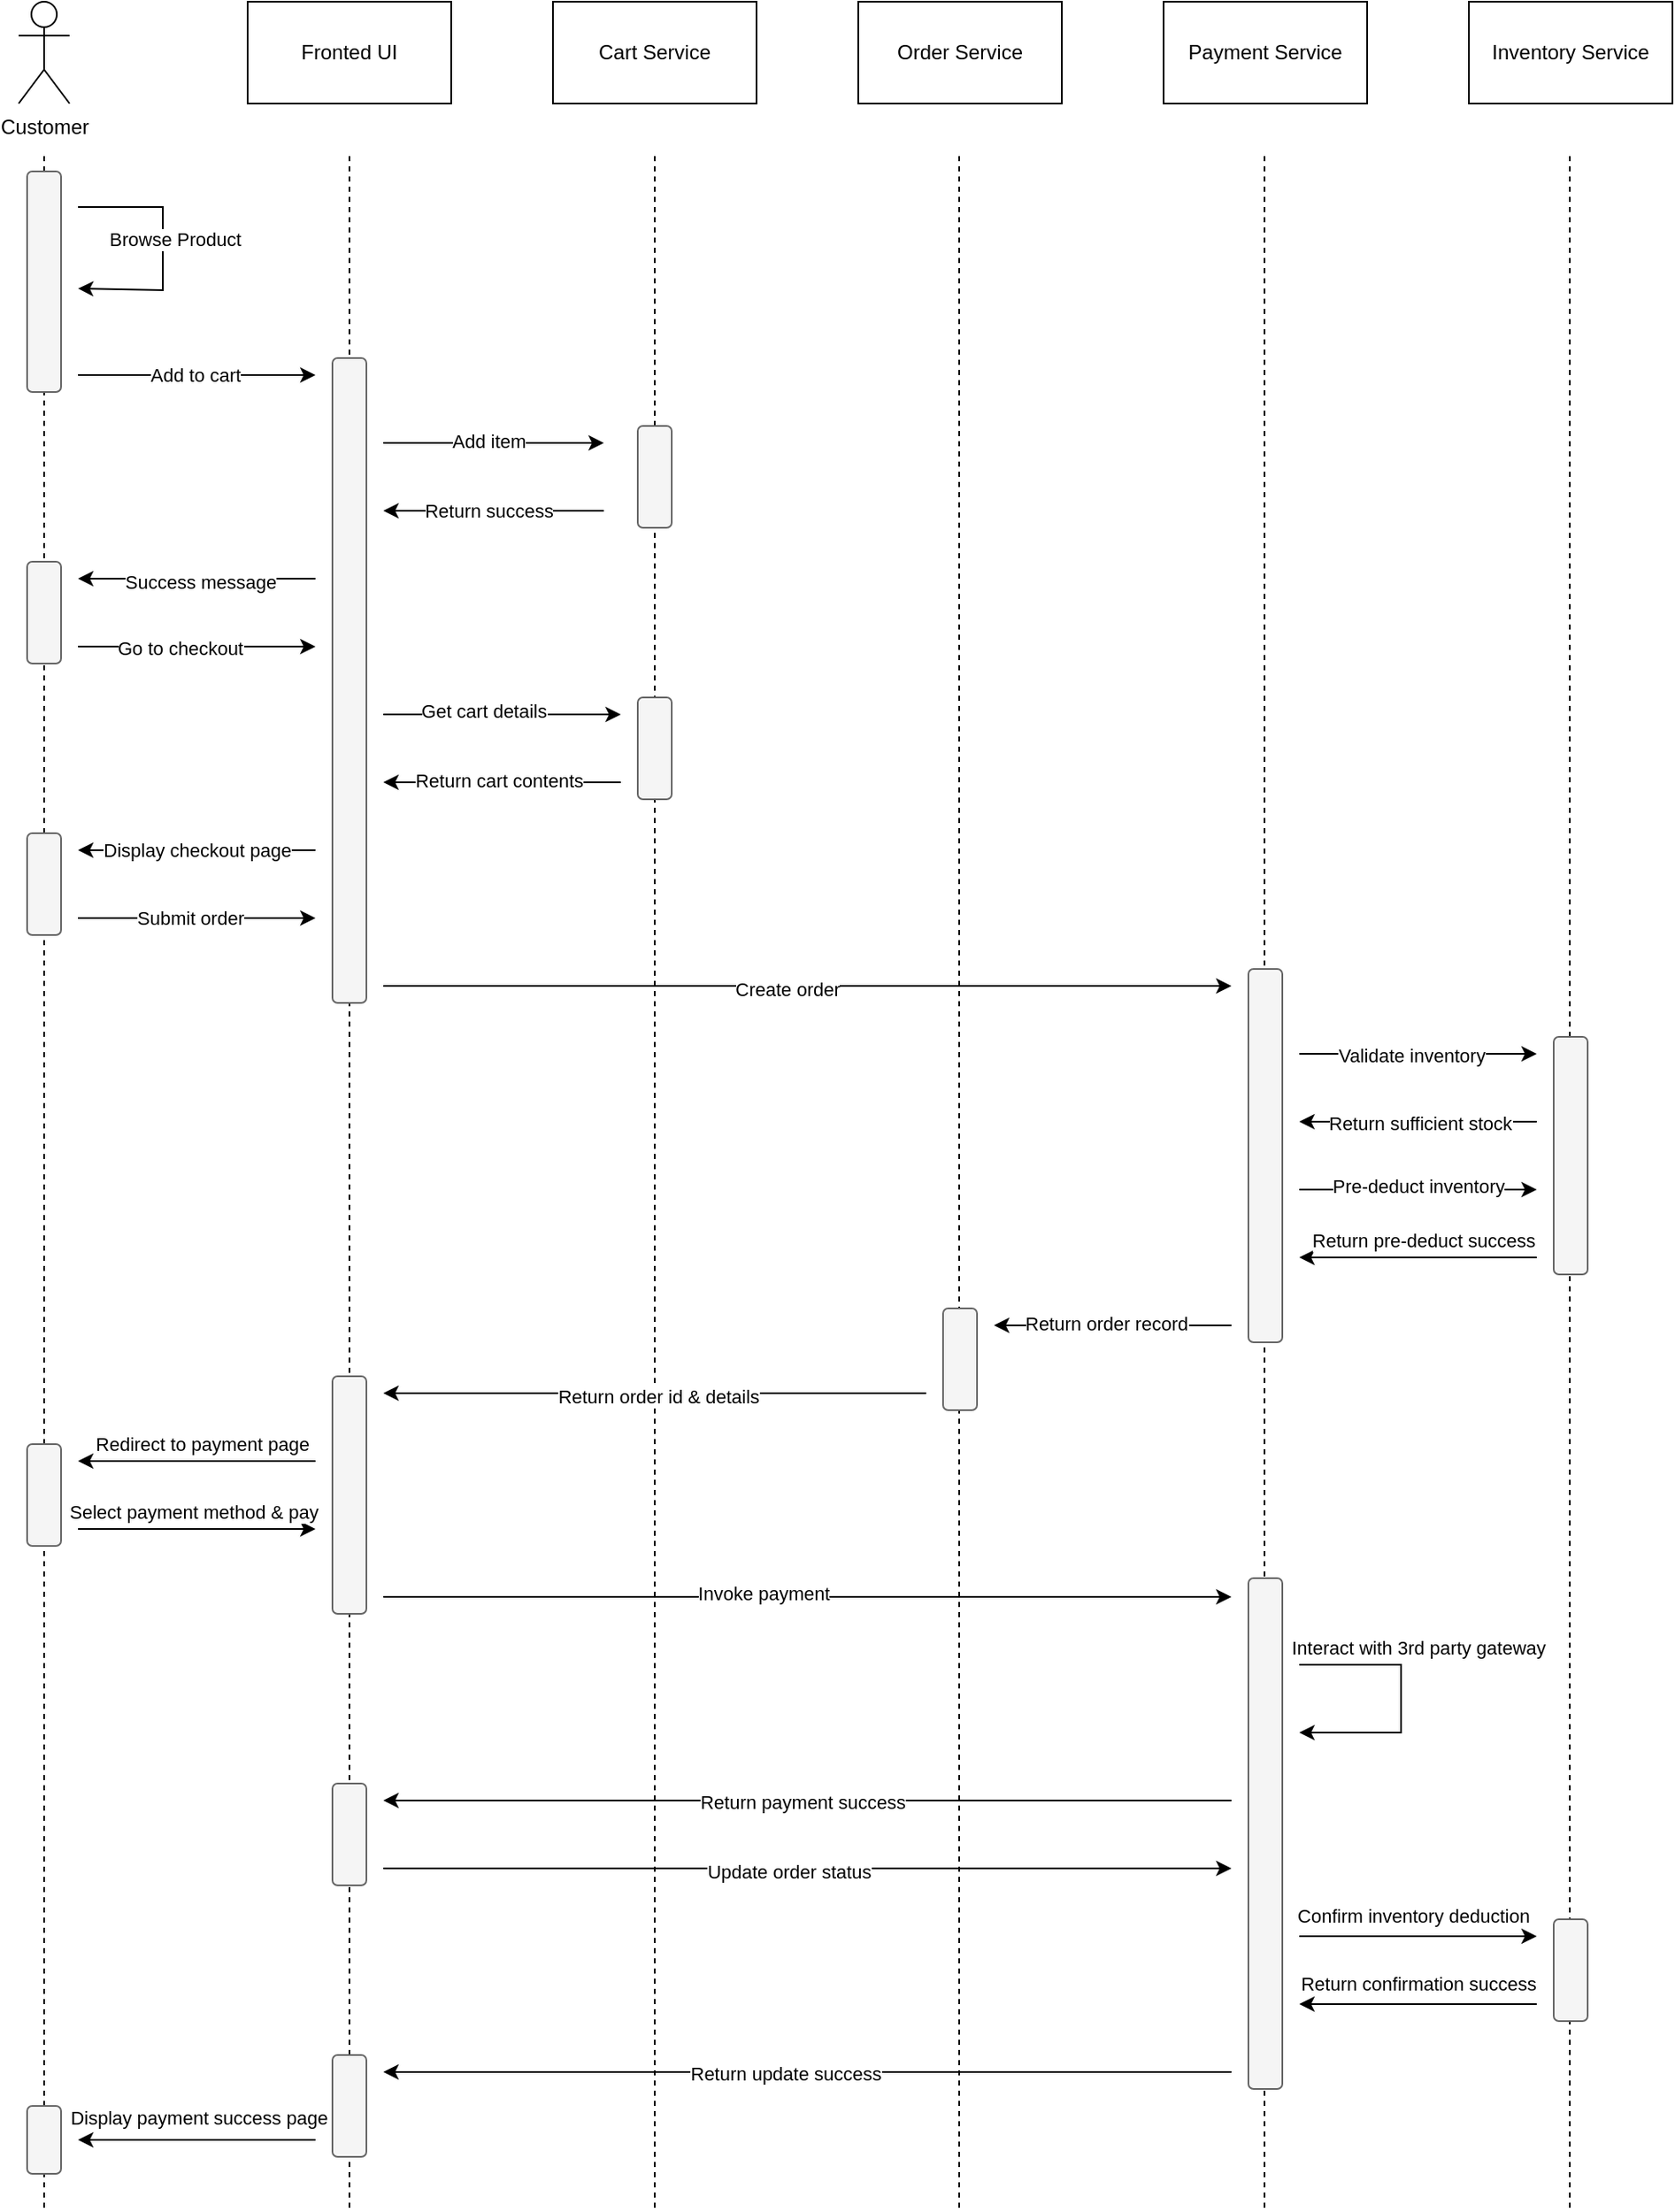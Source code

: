 <mxfile version="28.2.7" pages="2">
  <diagram name="第 1 页" id="UVFALWbFJsIbhld3__Dj">
    <mxGraphModel dx="898" dy="627" grid="1" gridSize="10" guides="1" tooltips="1" connect="1" arrows="1" fold="1" page="1" pageScale="1" pageWidth="827" pageHeight="1169" math="0" shadow="0">
      <root>
        <mxCell id="0" />
        <mxCell id="1" parent="0" />
        <mxCell id="3vSzo7vBSox6BSikJTav-50" value="" style="endArrow=none;dashed=1;html=1;rounded=0;" edge="1" parent="1">
          <mxGeometry width="50" height="50" relative="1" as="geometry">
            <mxPoint x="979.5" y="1320" as="sourcePoint" />
            <mxPoint x="979.5" y="110" as="targetPoint" />
          </mxGeometry>
        </mxCell>
        <mxCell id="3vSzo7vBSox6BSikJTav-49" value="" style="endArrow=none;dashed=1;html=1;rounded=0;" edge="1" parent="1">
          <mxGeometry width="50" height="50" relative="1" as="geometry">
            <mxPoint x="799.5" y="1320" as="sourcePoint" />
            <mxPoint x="799.5" y="110" as="targetPoint" />
          </mxGeometry>
        </mxCell>
        <mxCell id="3vSzo7vBSox6BSikJTav-48" value="" style="endArrow=none;dashed=1;html=1;rounded=0;" edge="1" parent="1">
          <mxGeometry width="50" height="50" relative="1" as="geometry">
            <mxPoint x="619.5" y="1320" as="sourcePoint" />
            <mxPoint x="619.5" y="110" as="targetPoint" />
          </mxGeometry>
        </mxCell>
        <mxCell id="3vSzo7vBSox6BSikJTav-47" value="" style="endArrow=none;dashed=1;html=1;rounded=0;" edge="1" parent="1">
          <mxGeometry width="50" height="50" relative="1" as="geometry">
            <mxPoint x="440" y="1320" as="sourcePoint" />
            <mxPoint x="440" y="110" as="targetPoint" />
          </mxGeometry>
        </mxCell>
        <mxCell id="3vSzo7vBSox6BSikJTav-46" value="" style="endArrow=none;dashed=1;html=1;rounded=0;" edge="1" parent="1">
          <mxGeometry width="50" height="50" relative="1" as="geometry">
            <mxPoint x="260" y="1320" as="sourcePoint" />
            <mxPoint x="260" y="110" as="targetPoint" />
          </mxGeometry>
        </mxCell>
        <mxCell id="3vSzo7vBSox6BSikJTav-45" value="" style="endArrow=none;dashed=1;html=1;rounded=0;" edge="1" parent="1">
          <mxGeometry width="50" height="50" relative="1" as="geometry">
            <mxPoint x="80" y="1320" as="sourcePoint" />
            <mxPoint x="80" y="110" as="targetPoint" />
          </mxGeometry>
        </mxCell>
        <mxCell id="omioLbzW08PLmOnWXhfh-1" value="Customer" style="shape=umlActor;verticalLabelPosition=bottom;verticalAlign=top;html=1;outlineConnect=0;" parent="1" vertex="1">
          <mxGeometry x="65" y="20" width="30" height="60" as="geometry" />
        </mxCell>
        <mxCell id="omioLbzW08PLmOnWXhfh-2" value="Fronted UI" style="rounded=0;whiteSpace=wrap;html=1;" parent="1" vertex="1">
          <mxGeometry x="200" y="20" width="120" height="60" as="geometry" />
        </mxCell>
        <mxCell id="omioLbzW08PLmOnWXhfh-3" value="Cart Service" style="rounded=0;whiteSpace=wrap;html=1;" parent="1" vertex="1">
          <mxGeometry x="380" y="20" width="120" height="60" as="geometry" />
        </mxCell>
        <mxCell id="omioLbzW08PLmOnWXhfh-4" value="Order Service" style="rounded=0;whiteSpace=wrap;html=1;" parent="1" vertex="1">
          <mxGeometry x="560" y="20" width="120" height="60" as="geometry" />
        </mxCell>
        <mxCell id="omioLbzW08PLmOnWXhfh-5" value="Payment Service" style="rounded=0;whiteSpace=wrap;html=1;" parent="1" vertex="1">
          <mxGeometry x="740" y="20" width="120" height="60" as="geometry" />
        </mxCell>
        <mxCell id="omioLbzW08PLmOnWXhfh-7" value="Inventory Service" style="rounded=0;whiteSpace=wrap;html=1;" parent="1" vertex="1">
          <mxGeometry x="920" y="20" width="120" height="60" as="geometry" />
        </mxCell>
        <mxCell id="omioLbzW08PLmOnWXhfh-8" value="" style="rounded=1;whiteSpace=wrap;html=1;fillColor=#f5f5f5;fontColor=#333333;strokeColor=#666666;" parent="1" vertex="1">
          <mxGeometry x="70" y="120" width="20" height="130" as="geometry" />
        </mxCell>
        <mxCell id="omioLbzW08PLmOnWXhfh-9" value="" style="rounded=1;whiteSpace=wrap;html=1;fillColor=#f5f5f5;fontColor=#333333;strokeColor=#666666;" parent="1" vertex="1">
          <mxGeometry x="250" y="230" width="20" height="380" as="geometry" />
        </mxCell>
        <mxCell id="omioLbzW08PLmOnWXhfh-10" value="" style="rounded=1;whiteSpace=wrap;html=1;fillColor=#f5f5f5;fontColor=#333333;strokeColor=#666666;" parent="1" vertex="1">
          <mxGeometry x="430" y="270" width="20" height="60" as="geometry" />
        </mxCell>
        <mxCell id="omioLbzW08PLmOnWXhfh-11" value="" style="rounded=1;whiteSpace=wrap;html=1;fillColor=#f5f5f5;fontColor=#333333;strokeColor=#666666;" parent="1" vertex="1">
          <mxGeometry x="610" y="790" width="20" height="60" as="geometry" />
        </mxCell>
        <mxCell id="omioLbzW08PLmOnWXhfh-12" value="" style="rounded=1;whiteSpace=wrap;html=1;fillColor=#f5f5f5;fontColor=#333333;strokeColor=#666666;" parent="1" vertex="1">
          <mxGeometry x="790" y="590" width="20" height="220" as="geometry" />
        </mxCell>
        <mxCell id="omioLbzW08PLmOnWXhfh-13" value="" style="rounded=1;whiteSpace=wrap;html=1;fillColor=#f5f5f5;fontColor=#333333;strokeColor=#666666;" parent="1" vertex="1">
          <mxGeometry x="970" y="630" width="20" height="140" as="geometry" />
        </mxCell>
        <mxCell id="omioLbzW08PLmOnWXhfh-14" value="" style="endArrow=classic;html=1;rounded=0;" parent="1" edge="1">
          <mxGeometry width="50" height="50" relative="1" as="geometry">
            <mxPoint x="100" y="141" as="sourcePoint" />
            <mxPoint x="100" y="189" as="targetPoint" />
            <Array as="points">
              <mxPoint x="150" y="141" />
              <mxPoint x="150" y="190" />
            </Array>
          </mxGeometry>
        </mxCell>
        <mxCell id="omioLbzW08PLmOnWXhfh-15" value="Browse Product" style="edgeLabel;html=1;align=center;verticalAlign=middle;resizable=0;points=[];" parent="omioLbzW08PLmOnWXhfh-14" vertex="1" connectable="0">
          <mxGeometry x="-0.575" y="2" relative="1" as="geometry">
            <mxPoint x="25" y="21" as="offset" />
          </mxGeometry>
        </mxCell>
        <mxCell id="omioLbzW08PLmOnWXhfh-16" value="" style="endArrow=classic;html=1;rounded=0;" parent="1" edge="1">
          <mxGeometry width="50" height="50" relative="1" as="geometry">
            <mxPoint x="100" y="240" as="sourcePoint" />
            <mxPoint x="240" y="240" as="targetPoint" />
          </mxGeometry>
        </mxCell>
        <mxCell id="omioLbzW08PLmOnWXhfh-18" value="Add to cart" style="edgeLabel;html=1;align=center;verticalAlign=middle;resizable=0;points=[];" parent="omioLbzW08PLmOnWXhfh-16" vertex="1" connectable="0">
          <mxGeometry x="-0.014" relative="1" as="geometry">
            <mxPoint as="offset" />
          </mxGeometry>
        </mxCell>
        <mxCell id="omioLbzW08PLmOnWXhfh-19" value="" style="endArrow=classic;html=1;rounded=0;" parent="1" edge="1">
          <mxGeometry width="50" height="50" relative="1" as="geometry">
            <mxPoint x="280" y="280" as="sourcePoint" />
            <mxPoint x="410" y="280" as="targetPoint" />
          </mxGeometry>
        </mxCell>
        <mxCell id="omioLbzW08PLmOnWXhfh-20" value="Add item" style="edgeLabel;html=1;align=center;verticalAlign=middle;resizable=0;points=[];" parent="omioLbzW08PLmOnWXhfh-19" vertex="1" connectable="0">
          <mxGeometry x="-0.05" y="1" relative="1" as="geometry">
            <mxPoint as="offset" />
          </mxGeometry>
        </mxCell>
        <mxCell id="omioLbzW08PLmOnWXhfh-21" value="" style="endArrow=classic;html=1;rounded=0;" parent="1" edge="1">
          <mxGeometry width="50" height="50" relative="1" as="geometry">
            <mxPoint x="410" y="320" as="sourcePoint" />
            <mxPoint x="280" y="320" as="targetPoint" />
          </mxGeometry>
        </mxCell>
        <mxCell id="omioLbzW08PLmOnWXhfh-24" value="Return success" style="edgeLabel;html=1;align=center;verticalAlign=middle;resizable=0;points=[];" parent="omioLbzW08PLmOnWXhfh-21" vertex="1" connectable="0">
          <mxGeometry x="0.059" relative="1" as="geometry">
            <mxPoint x="1" as="offset" />
          </mxGeometry>
        </mxCell>
        <mxCell id="omioLbzW08PLmOnWXhfh-25" value="" style="endArrow=classic;html=1;rounded=0;" parent="1" edge="1">
          <mxGeometry width="50" height="50" relative="1" as="geometry">
            <mxPoint x="240" y="360" as="sourcePoint" />
            <mxPoint x="100" y="360" as="targetPoint" />
          </mxGeometry>
        </mxCell>
        <mxCell id="omioLbzW08PLmOnWXhfh-26" value="Success message" style="edgeLabel;html=1;align=center;verticalAlign=middle;resizable=0;points=[];" parent="omioLbzW08PLmOnWXhfh-25" vertex="1" connectable="0">
          <mxGeometry x="-0.007" y="2" relative="1" as="geometry">
            <mxPoint x="1" as="offset" />
          </mxGeometry>
        </mxCell>
        <mxCell id="omioLbzW08PLmOnWXhfh-27" value="" style="endArrow=classic;html=1;rounded=0;" parent="1" edge="1">
          <mxGeometry width="50" height="50" relative="1" as="geometry">
            <mxPoint x="100" y="400" as="sourcePoint" />
            <mxPoint x="240" y="400" as="targetPoint" />
          </mxGeometry>
        </mxCell>
        <mxCell id="omioLbzW08PLmOnWXhfh-28" value="Go to checkout" style="edgeLabel;html=1;align=center;verticalAlign=middle;resizable=0;points=[];" parent="omioLbzW08PLmOnWXhfh-27" vertex="1" connectable="0">
          <mxGeometry x="-0.15" y="-1" relative="1" as="geometry">
            <mxPoint as="offset" />
          </mxGeometry>
        </mxCell>
        <mxCell id="omioLbzW08PLmOnWXhfh-29" value="" style="rounded=1;whiteSpace=wrap;html=1;fillColor=#f5f5f5;fontColor=#333333;strokeColor=#666666;" parent="1" vertex="1">
          <mxGeometry x="430" y="430" width="20" height="60" as="geometry" />
        </mxCell>
        <mxCell id="omioLbzW08PLmOnWXhfh-30" value="" style="endArrow=classic;html=1;rounded=0;" parent="1" edge="1">
          <mxGeometry width="50" height="50" relative="1" as="geometry">
            <mxPoint x="280" y="440" as="sourcePoint" />
            <mxPoint x="420" y="440" as="targetPoint" />
          </mxGeometry>
        </mxCell>
        <mxCell id="omioLbzW08PLmOnWXhfh-31" value="Get cart details" style="edgeLabel;html=1;align=center;verticalAlign=middle;resizable=0;points=[];" parent="omioLbzW08PLmOnWXhfh-30" vertex="1" connectable="0">
          <mxGeometry x="-0.179" y="2" relative="1" as="geometry">
            <mxPoint x="1" as="offset" />
          </mxGeometry>
        </mxCell>
        <mxCell id="omioLbzW08PLmOnWXhfh-32" value="" style="endArrow=classic;html=1;rounded=0;" parent="1" edge="1">
          <mxGeometry width="50" height="50" relative="1" as="geometry">
            <mxPoint x="420" y="480" as="sourcePoint" />
            <mxPoint x="280" y="480" as="targetPoint" />
          </mxGeometry>
        </mxCell>
        <mxCell id="omioLbzW08PLmOnWXhfh-33" value="Return cart contents" style="edgeLabel;html=1;align=center;verticalAlign=middle;resizable=0;points=[];" parent="omioLbzW08PLmOnWXhfh-32" vertex="1" connectable="0">
          <mxGeometry x="0.05" y="-1" relative="1" as="geometry">
            <mxPoint x="1" as="offset" />
          </mxGeometry>
        </mxCell>
        <mxCell id="omioLbzW08PLmOnWXhfh-34" value="" style="endArrow=classic;html=1;rounded=0;" parent="1" edge="1">
          <mxGeometry width="50" height="50" relative="1" as="geometry">
            <mxPoint x="240" y="520" as="sourcePoint" />
            <mxPoint x="100" y="520" as="targetPoint" />
          </mxGeometry>
        </mxCell>
        <mxCell id="omioLbzW08PLmOnWXhfh-35" value="Display checkout page" style="edgeLabel;html=1;align=center;verticalAlign=middle;resizable=0;points=[];" parent="omioLbzW08PLmOnWXhfh-34" vertex="1" connectable="0">
          <mxGeometry x="0.107" y="2" relative="1" as="geometry">
            <mxPoint x="7" y="-2" as="offset" />
          </mxGeometry>
        </mxCell>
        <mxCell id="omioLbzW08PLmOnWXhfh-36" value="" style="endArrow=classic;html=1;rounded=0;" parent="1" edge="1">
          <mxGeometry width="50" height="50" relative="1" as="geometry">
            <mxPoint x="100" y="560" as="sourcePoint" />
            <mxPoint x="240" y="560" as="targetPoint" />
          </mxGeometry>
        </mxCell>
        <mxCell id="omioLbzW08PLmOnWXhfh-37" value="Submit order" style="edgeLabel;html=1;align=center;verticalAlign=middle;resizable=0;points=[];" parent="omioLbzW08PLmOnWXhfh-36" vertex="1" connectable="0">
          <mxGeometry x="-0.079" relative="1" as="geometry">
            <mxPoint x="1" as="offset" />
          </mxGeometry>
        </mxCell>
        <mxCell id="omioLbzW08PLmOnWXhfh-38" value="" style="endArrow=classic;html=1;rounded=0;" parent="1" edge="1">
          <mxGeometry width="50" height="50" relative="1" as="geometry">
            <mxPoint x="280" y="600" as="sourcePoint" />
            <mxPoint x="780" y="600" as="targetPoint" />
          </mxGeometry>
        </mxCell>
        <mxCell id="omioLbzW08PLmOnWXhfh-39" value="Create order" style="edgeLabel;html=1;align=center;verticalAlign=middle;resizable=0;points=[];" parent="omioLbzW08PLmOnWXhfh-38" vertex="1" connectable="0">
          <mxGeometry x="-0.05" y="-2" relative="1" as="geometry">
            <mxPoint as="offset" />
          </mxGeometry>
        </mxCell>
        <mxCell id="3vSzo7vBSox6BSikJTav-1" value="" style="endArrow=classic;html=1;rounded=0;" edge="1" parent="1">
          <mxGeometry width="50" height="50" relative="1" as="geometry">
            <mxPoint x="820" y="640" as="sourcePoint" />
            <mxPoint x="960" y="640" as="targetPoint" />
          </mxGeometry>
        </mxCell>
        <mxCell id="3vSzo7vBSox6BSikJTav-2" value="Validate inventory" style="edgeLabel;html=1;align=center;verticalAlign=middle;resizable=0;points=[];" vertex="1" connectable="0" parent="3vSzo7vBSox6BSikJTav-1">
          <mxGeometry x="-0.057" y="-1" relative="1" as="geometry">
            <mxPoint as="offset" />
          </mxGeometry>
        </mxCell>
        <mxCell id="3vSzo7vBSox6BSikJTav-3" value="" style="endArrow=classic;html=1;rounded=0;" edge="1" parent="1">
          <mxGeometry width="50" height="50" relative="1" as="geometry">
            <mxPoint x="960" y="680" as="sourcePoint" />
            <mxPoint x="820" y="680" as="targetPoint" />
          </mxGeometry>
        </mxCell>
        <mxCell id="3vSzo7vBSox6BSikJTav-4" value="Return sufficient stock" style="edgeLabel;html=1;align=center;verticalAlign=middle;resizable=0;points=[];" vertex="1" connectable="0" parent="3vSzo7vBSox6BSikJTav-3">
          <mxGeometry x="-0.014" y="1" relative="1" as="geometry">
            <mxPoint as="offset" />
          </mxGeometry>
        </mxCell>
        <mxCell id="3vSzo7vBSox6BSikJTav-5" value="" style="endArrow=classic;html=1;rounded=0;" edge="1" parent="1">
          <mxGeometry width="50" height="50" relative="1" as="geometry">
            <mxPoint x="820" y="720" as="sourcePoint" />
            <mxPoint x="960" y="720" as="targetPoint" />
          </mxGeometry>
        </mxCell>
        <mxCell id="3vSzo7vBSox6BSikJTav-6" value="Pre-deduct inventory" style="edgeLabel;html=1;align=center;verticalAlign=middle;resizable=0;points=[];" vertex="1" connectable="0" parent="3vSzo7vBSox6BSikJTav-5">
          <mxGeometry y="2" relative="1" as="geometry">
            <mxPoint as="offset" />
          </mxGeometry>
        </mxCell>
        <mxCell id="3vSzo7vBSox6BSikJTav-7" value="" style="endArrow=classic;html=1;rounded=0;" edge="1" parent="1">
          <mxGeometry width="50" height="50" relative="1" as="geometry">
            <mxPoint x="960" y="760" as="sourcePoint" />
            <mxPoint x="820" y="760" as="targetPoint" />
          </mxGeometry>
        </mxCell>
        <mxCell id="3vSzo7vBSox6BSikJTav-8" value="Return pre-deduct success" style="edgeLabel;html=1;align=center;verticalAlign=middle;resizable=0;points=[];" vertex="1" connectable="0" parent="3vSzo7vBSox6BSikJTav-7">
          <mxGeometry x="-0.043" relative="1" as="geometry">
            <mxPoint y="-10" as="offset" />
          </mxGeometry>
        </mxCell>
        <mxCell id="3vSzo7vBSox6BSikJTav-9" value="" style="endArrow=classic;html=1;rounded=0;" edge="1" parent="1">
          <mxGeometry width="50" height="50" relative="1" as="geometry">
            <mxPoint x="780" y="800" as="sourcePoint" />
            <mxPoint x="640" y="800" as="targetPoint" />
          </mxGeometry>
        </mxCell>
        <mxCell id="3vSzo7vBSox6BSikJTav-10" value="Return order record" style="edgeLabel;html=1;align=center;verticalAlign=middle;resizable=0;points=[];" vertex="1" connectable="0" parent="3vSzo7vBSox6BSikJTav-9">
          <mxGeometry x="0.057" y="-1" relative="1" as="geometry">
            <mxPoint as="offset" />
          </mxGeometry>
        </mxCell>
        <mxCell id="3vSzo7vBSox6BSikJTav-11" value="" style="endArrow=classic;html=1;rounded=0;" edge="1" parent="1">
          <mxGeometry width="50" height="50" relative="1" as="geometry">
            <mxPoint x="600" y="840" as="sourcePoint" />
            <mxPoint x="280" y="840" as="targetPoint" />
          </mxGeometry>
        </mxCell>
        <mxCell id="3vSzo7vBSox6BSikJTav-12" value="Return order id &amp;amp; details" style="edgeLabel;html=1;align=center;verticalAlign=middle;resizable=0;points=[];" vertex="1" connectable="0" parent="3vSzo7vBSox6BSikJTav-11">
          <mxGeometry x="-0.013" y="2" relative="1" as="geometry">
            <mxPoint as="offset" />
          </mxGeometry>
        </mxCell>
        <mxCell id="3vSzo7vBSox6BSikJTav-13" value="" style="rounded=1;whiteSpace=wrap;html=1;fillColor=#f5f5f5;fontColor=#333333;strokeColor=#666666;" vertex="1" parent="1">
          <mxGeometry x="250" y="830" width="20" height="140" as="geometry" />
        </mxCell>
        <mxCell id="3vSzo7vBSox6BSikJTav-14" value="" style="endArrow=classic;html=1;rounded=0;" edge="1" parent="1">
          <mxGeometry width="50" height="50" relative="1" as="geometry">
            <mxPoint x="240" y="880" as="sourcePoint" />
            <mxPoint x="100" y="880" as="targetPoint" />
          </mxGeometry>
        </mxCell>
        <mxCell id="3vSzo7vBSox6BSikJTav-15" value="Redirect to payment page" style="edgeLabel;html=1;align=center;verticalAlign=middle;resizable=0;points=[];" vertex="1" connectable="0" parent="3vSzo7vBSox6BSikJTav-14">
          <mxGeometry x="0.014" y="3" relative="1" as="geometry">
            <mxPoint x="4" y="-13" as="offset" />
          </mxGeometry>
        </mxCell>
        <mxCell id="3vSzo7vBSox6BSikJTav-16" value="" style="endArrow=classic;html=1;rounded=0;" edge="1" parent="1">
          <mxGeometry width="50" height="50" relative="1" as="geometry">
            <mxPoint x="100" y="920" as="sourcePoint" />
            <mxPoint x="240" y="920" as="targetPoint" />
          </mxGeometry>
        </mxCell>
        <mxCell id="3vSzo7vBSox6BSikJTav-18" value="Select payment method &amp;amp; pay" style="edgeLabel;html=1;align=center;verticalAlign=middle;resizable=0;points=[];" vertex="1" connectable="0" parent="3vSzo7vBSox6BSikJTav-16">
          <mxGeometry x="-0.029" y="1" relative="1" as="geometry">
            <mxPoint y="-9" as="offset" />
          </mxGeometry>
        </mxCell>
        <mxCell id="3vSzo7vBSox6BSikJTav-19" value="" style="endArrow=classic;html=1;rounded=0;" edge="1" parent="1">
          <mxGeometry width="50" height="50" relative="1" as="geometry">
            <mxPoint x="280" y="960" as="sourcePoint" />
            <mxPoint x="780" y="960" as="targetPoint" />
          </mxGeometry>
        </mxCell>
        <mxCell id="3vSzo7vBSox6BSikJTav-21" value="Invoke payment" style="edgeLabel;html=1;align=center;verticalAlign=middle;resizable=0;points=[];" vertex="1" connectable="0" parent="3vSzo7vBSox6BSikJTav-19">
          <mxGeometry x="-0.104" y="2" relative="1" as="geometry">
            <mxPoint as="offset" />
          </mxGeometry>
        </mxCell>
        <mxCell id="3vSzo7vBSox6BSikJTav-20" value="" style="rounded=1;whiteSpace=wrap;html=1;fillColor=#f5f5f5;fontColor=#333333;strokeColor=#666666;" vertex="1" parent="1">
          <mxGeometry x="790" y="949" width="20" height="301" as="geometry" />
        </mxCell>
        <mxCell id="3vSzo7vBSox6BSikJTav-22" value="" style="endArrow=classic;html=1;rounded=0;" edge="1" parent="1">
          <mxGeometry width="50" height="50" relative="1" as="geometry">
            <mxPoint x="820" y="1000" as="sourcePoint" />
            <mxPoint x="820" y="1040" as="targetPoint" />
            <Array as="points">
              <mxPoint x="880" y="1000" />
              <mxPoint x="880" y="1040" />
            </Array>
          </mxGeometry>
        </mxCell>
        <mxCell id="3vSzo7vBSox6BSikJTav-23" value="Interact with 3rd party gateway" style="edgeLabel;html=1;align=center;verticalAlign=middle;resizable=0;points=[];" vertex="1" connectable="0" parent="3vSzo7vBSox6BSikJTav-22">
          <mxGeometry x="-0.65" relative="1" as="geometry">
            <mxPoint x="42" y="-10" as="offset" />
          </mxGeometry>
        </mxCell>
        <mxCell id="3vSzo7vBSox6BSikJTav-24" value="" style="rounded=1;whiteSpace=wrap;html=1;fillColor=#f5f5f5;fontColor=#333333;strokeColor=#666666;" vertex="1" parent="1">
          <mxGeometry x="250" y="1070" width="20" height="60" as="geometry" />
        </mxCell>
        <mxCell id="3vSzo7vBSox6BSikJTav-25" value="" style="endArrow=classic;html=1;rounded=0;" edge="1" parent="1">
          <mxGeometry width="50" height="50" relative="1" as="geometry">
            <mxPoint x="780" y="1080" as="sourcePoint" />
            <mxPoint x="280" y="1080" as="targetPoint" />
          </mxGeometry>
        </mxCell>
        <mxCell id="3vSzo7vBSox6BSikJTav-26" value="Return payment success" style="edgeLabel;html=1;align=center;verticalAlign=middle;resizable=0;points=[];" vertex="1" connectable="0" parent="3vSzo7vBSox6BSikJTav-25">
          <mxGeometry x="0.012" y="1" relative="1" as="geometry">
            <mxPoint as="offset" />
          </mxGeometry>
        </mxCell>
        <mxCell id="3vSzo7vBSox6BSikJTav-28" value="" style="endArrow=classic;html=1;rounded=0;" edge="1" parent="1">
          <mxGeometry width="50" height="50" relative="1" as="geometry">
            <mxPoint x="280" y="1120" as="sourcePoint" />
            <mxPoint x="780" y="1120" as="targetPoint" />
          </mxGeometry>
        </mxCell>
        <mxCell id="3vSzo7vBSox6BSikJTav-30" value="Update order status" style="edgeLabel;html=1;align=center;verticalAlign=middle;resizable=0;points=[];" vertex="1" connectable="0" parent="3vSzo7vBSox6BSikJTav-28">
          <mxGeometry x="-0.044" y="-2" relative="1" as="geometry">
            <mxPoint as="offset" />
          </mxGeometry>
        </mxCell>
        <mxCell id="3vSzo7vBSox6BSikJTav-31" value="" style="rounded=1;whiteSpace=wrap;html=1;fillColor=#f5f5f5;fontColor=#333333;strokeColor=#666666;" vertex="1" parent="1">
          <mxGeometry x="970" y="1150" width="20" height="60" as="geometry" />
        </mxCell>
        <mxCell id="3vSzo7vBSox6BSikJTav-32" value="" style="endArrow=classic;html=1;rounded=0;" edge="1" parent="1">
          <mxGeometry width="50" height="50" relative="1" as="geometry">
            <mxPoint x="820" y="1160" as="sourcePoint" />
            <mxPoint x="960" y="1160" as="targetPoint" />
          </mxGeometry>
        </mxCell>
        <mxCell id="3vSzo7vBSox6BSikJTav-33" value="Confirm inventory deduction" style="edgeLabel;html=1;align=center;verticalAlign=middle;resizable=0;points=[];" vertex="1" connectable="0" parent="3vSzo7vBSox6BSikJTav-32">
          <mxGeometry x="-0.043" y="3" relative="1" as="geometry">
            <mxPoint y="-9" as="offset" />
          </mxGeometry>
        </mxCell>
        <mxCell id="3vSzo7vBSox6BSikJTav-34" value="" style="endArrow=classic;html=1;rounded=0;" edge="1" parent="1">
          <mxGeometry width="50" height="50" relative="1" as="geometry">
            <mxPoint x="960" y="1200" as="sourcePoint" />
            <mxPoint x="820" y="1200" as="targetPoint" />
          </mxGeometry>
        </mxCell>
        <mxCell id="3vSzo7vBSox6BSikJTav-35" value="Return confirmation success" style="edgeLabel;html=1;align=center;verticalAlign=middle;resizable=0;points=[];" vertex="1" connectable="0" parent="3vSzo7vBSox6BSikJTav-34">
          <mxGeometry x="0.043" y="2" relative="1" as="geometry">
            <mxPoint x="3" y="-14" as="offset" />
          </mxGeometry>
        </mxCell>
        <mxCell id="3vSzo7vBSox6BSikJTav-36" value="" style="endArrow=classic;html=1;rounded=0;" edge="1" parent="1">
          <mxGeometry width="50" height="50" relative="1" as="geometry">
            <mxPoint x="780" y="1240" as="sourcePoint" />
            <mxPoint x="280" y="1240" as="targetPoint" />
          </mxGeometry>
        </mxCell>
        <mxCell id="3vSzo7vBSox6BSikJTav-38" value="Return update success" style="edgeLabel;html=1;align=center;verticalAlign=middle;resizable=0;points=[];" vertex="1" connectable="0" parent="3vSzo7vBSox6BSikJTav-36">
          <mxGeometry x="0.052" y="1" relative="1" as="geometry">
            <mxPoint as="offset" />
          </mxGeometry>
        </mxCell>
        <mxCell id="3vSzo7vBSox6BSikJTav-37" value="" style="rounded=1;whiteSpace=wrap;html=1;fillColor=#f5f5f5;fontColor=#333333;strokeColor=#666666;" vertex="1" parent="1">
          <mxGeometry x="250" y="1230" width="20" height="60" as="geometry" />
        </mxCell>
        <mxCell id="3vSzo7vBSox6BSikJTav-39" value="" style="endArrow=classic;html=1;rounded=0;" edge="1" parent="1">
          <mxGeometry width="50" height="50" relative="1" as="geometry">
            <mxPoint x="240" y="1280" as="sourcePoint" />
            <mxPoint x="100" y="1280" as="targetPoint" />
          </mxGeometry>
        </mxCell>
        <mxCell id="3vSzo7vBSox6BSikJTav-40" value="Display payment success page" style="edgeLabel;html=1;align=center;verticalAlign=middle;resizable=0;points=[];" vertex="1" connectable="0" parent="3vSzo7vBSox6BSikJTav-39">
          <mxGeometry x="-0.014" relative="1" as="geometry">
            <mxPoint y="-13" as="offset" />
          </mxGeometry>
        </mxCell>
        <mxCell id="3vSzo7vBSox6BSikJTav-41" value="" style="rounded=1;whiteSpace=wrap;html=1;fillColor=#f5f5f5;fontColor=#333333;strokeColor=#666666;" vertex="1" parent="1">
          <mxGeometry x="70" y="350" width="20" height="60" as="geometry" />
        </mxCell>
        <mxCell id="3vSzo7vBSox6BSikJTav-42" value="" style="rounded=1;whiteSpace=wrap;html=1;fillColor=#f5f5f5;fontColor=#333333;strokeColor=#666666;" vertex="1" parent="1">
          <mxGeometry x="70" y="510" width="20" height="60" as="geometry" />
        </mxCell>
        <mxCell id="3vSzo7vBSox6BSikJTav-43" value="" style="rounded=1;whiteSpace=wrap;html=1;fillColor=#f5f5f5;fontColor=#333333;strokeColor=#666666;" vertex="1" parent="1">
          <mxGeometry x="70" y="870" width="20" height="60" as="geometry" />
        </mxCell>
        <mxCell id="3vSzo7vBSox6BSikJTav-44" value="" style="rounded=1;whiteSpace=wrap;html=1;fillColor=#f5f5f5;fontColor=#333333;strokeColor=#666666;" vertex="1" parent="1">
          <mxGeometry x="70" y="1260" width="20" height="40" as="geometry" />
        </mxCell>
      </root>
    </mxGraphModel>
  </diagram>
  <diagram id="CGW84BREhpiIjfa_Cnpe" name="第 2 页">
    <mxGraphModel dx="898" dy="627" grid="1" gridSize="10" guides="1" tooltips="1" connect="1" arrows="1" fold="1" page="1" pageScale="1" pageWidth="827" pageHeight="1169" math="0" shadow="0">
      <root>
        <mxCell id="0" />
        <mxCell id="1" parent="0" />
        <mxCell id="Js0KQUGSlD63w-YzZiI--49" value="" style="endArrow=none;dashed=1;html=1;rounded=0;" edge="1" parent="1">
          <mxGeometry width="50" height="50" relative="1" as="geometry">
            <mxPoint x="887" y="1160" as="sourcePoint" />
            <mxPoint x="886.5" y="100" as="targetPoint" />
          </mxGeometry>
        </mxCell>
        <mxCell id="Js0KQUGSlD63w-YzZiI--48" value="" style="endArrow=none;dashed=1;html=1;rounded=0;" edge="1" parent="1">
          <mxGeometry width="50" height="50" relative="1" as="geometry">
            <mxPoint x="720" y="1160" as="sourcePoint" />
            <mxPoint x="719.5" y="100" as="targetPoint" />
          </mxGeometry>
        </mxCell>
        <mxCell id="Js0KQUGSlD63w-YzZiI--47" value="" style="endArrow=none;dashed=1;html=1;rounded=0;" edge="1" parent="1">
          <mxGeometry width="50" height="50" relative="1" as="geometry">
            <mxPoint x="540" y="1160" as="sourcePoint" />
            <mxPoint x="539.5" y="100" as="targetPoint" />
          </mxGeometry>
        </mxCell>
        <mxCell id="Js0KQUGSlD63w-YzZiI--46" value="" style="endArrow=none;dashed=1;html=1;rounded=0;" edge="1" parent="1">
          <mxGeometry width="50" height="50" relative="1" as="geometry">
            <mxPoint x="360" y="1160" as="sourcePoint" />
            <mxPoint x="359.5" y="100" as="targetPoint" />
          </mxGeometry>
        </mxCell>
        <mxCell id="Js0KQUGSlD63w-YzZiI--45" value="" style="endArrow=none;dashed=1;html=1;rounded=0;" edge="1" parent="1">
          <mxGeometry width="50" height="50" relative="1" as="geometry">
            <mxPoint x="180" y="1160" as="sourcePoint" />
            <mxPoint x="179.5" y="100" as="targetPoint" />
          </mxGeometry>
        </mxCell>
        <mxCell id="Js0KQUGSlD63w-YzZiI--44" value="" style="endArrow=none;dashed=1;html=1;rounded=0;" edge="1" parent="1">
          <mxGeometry width="50" height="50" relative="1" as="geometry">
            <mxPoint x="45" y="1160" as="sourcePoint" />
            <mxPoint x="44.5" y="100" as="targetPoint" />
          </mxGeometry>
        </mxCell>
        <mxCell id="pyNW6BJ0ReGy4M9iyaYj-1" value="Merchant" style="shape=umlActor;verticalLabelPosition=bottom;verticalAlign=top;html=1;outlineConnect=0;" vertex="1" parent="1">
          <mxGeometry x="30" y="20" width="30" height="60" as="geometry" />
        </mxCell>
        <mxCell id="pyNW6BJ0ReGy4M9iyaYj-4" value="Admin Panel" style="rounded=0;whiteSpace=wrap;html=1;fillColor=#fff2cc;strokeColor=#d6b656;" vertex="1" parent="1">
          <mxGeometry x="120" y="20" width="120" height="60" as="geometry" />
        </mxCell>
        <mxCell id="VRBXYhqa4L6Mi3eA4-HR-2" value="Order Service" style="rounded=0;whiteSpace=wrap;html=1;fillColor=#fff2cc;strokeColor=#d6b656;" vertex="1" parent="1">
          <mxGeometry x="300" y="20" width="120" height="60" as="geometry" />
        </mxCell>
        <mxCell id="VRBXYhqa4L6Mi3eA4-HR-3" value="Inventory Service" style="rounded=0;whiteSpace=wrap;html=1;fillColor=#fff2cc;strokeColor=#d6b656;" vertex="1" parent="1">
          <mxGeometry x="480" y="20" width="120" height="60" as="geometry" />
        </mxCell>
        <mxCell id="VRBXYhqa4L6Mi3eA4-HR-4" value="Logistics Service" style="rounded=0;whiteSpace=wrap;html=1;fillColor=#fff2cc;strokeColor=#d6b656;" vertex="1" parent="1">
          <mxGeometry x="660" y="20" width="120" height="60" as="geometry" />
        </mxCell>
        <mxCell id="VRBXYhqa4L6Mi3eA4-HR-5" value="Notification Service" style="rounded=0;whiteSpace=wrap;html=1;fillColor=#fff2cc;strokeColor=#d6b656;" vertex="1" parent="1">
          <mxGeometry x="827" y="20" width="120" height="60" as="geometry" />
        </mxCell>
        <mxCell id="r2XkgMoVG1WHrS3lEUxk-1" value="" style="rounded=1;whiteSpace=wrap;html=1;fillColor=#f5f5f5;fontColor=#333333;strokeColor=#666666;" vertex="1" parent="1">
          <mxGeometry x="35" y="110" width="20" height="30" as="geometry" />
        </mxCell>
        <mxCell id="r2XkgMoVG1WHrS3lEUxk-2" value="" style="rounded=1;whiteSpace=wrap;html=1;fillColor=#f5f5f5;fontColor=#333333;strokeColor=#666666;" vertex="1" parent="1">
          <mxGeometry x="170" y="110" width="20" height="60" as="geometry" />
        </mxCell>
        <mxCell id="r2XkgMoVG1WHrS3lEUxk-3" value="" style="endArrow=classic;html=1;rounded=0;" edge="1" parent="1">
          <mxGeometry width="50" height="50" relative="1" as="geometry">
            <mxPoint x="60" y="120" as="sourcePoint" />
            <mxPoint x="160" y="120" as="targetPoint" />
          </mxGeometry>
        </mxCell>
        <mxCell id="r2XkgMoVG1WHrS3lEUxk-4" value="Login to admin panel" style="edgeLabel;html=1;align=center;verticalAlign=middle;resizable=0;points=[];" vertex="1" connectable="0" parent="r2XkgMoVG1WHrS3lEUxk-3">
          <mxGeometry x="-0.09" y="-1" relative="1" as="geometry">
            <mxPoint x="3" y="-12" as="offset" />
          </mxGeometry>
        </mxCell>
        <mxCell id="r2XkgMoVG1WHrS3lEUxk-5" value="" style="rounded=1;whiteSpace=wrap;html=1;fillColor=#f5f5f5;fontColor=#333333;strokeColor=#666666;" vertex="1" parent="1">
          <mxGeometry x="350" y="150" width="20" height="140" as="geometry" />
        </mxCell>
        <mxCell id="r2XkgMoVG1WHrS3lEUxk-6" value="" style="endArrow=classic;html=1;rounded=0;" edge="1" parent="1">
          <mxGeometry width="50" height="50" relative="1" as="geometry">
            <mxPoint x="200" y="160" as="sourcePoint" />
            <mxPoint x="340" y="160" as="targetPoint" />
          </mxGeometry>
        </mxCell>
        <mxCell id="r2XkgMoVG1WHrS3lEUxk-7" value="View pending orders" style="edgeLabel;html=1;align=center;verticalAlign=middle;resizable=0;points=[];" vertex="1" connectable="0" parent="r2XkgMoVG1WHrS3lEUxk-6">
          <mxGeometry x="-0.05" y="3" relative="1" as="geometry">
            <mxPoint as="offset" />
          </mxGeometry>
        </mxCell>
        <mxCell id="r2XkgMoVG1WHrS3lEUxk-8" value="" style="endArrow=classic;html=1;rounded=0;" edge="1" parent="1">
          <mxGeometry width="50" height="50" relative="1" as="geometry">
            <mxPoint x="380" y="200" as="sourcePoint" />
            <mxPoint x="380" y="240" as="targetPoint" />
            <Array as="points">
              <mxPoint x="440" y="200" />
              <mxPoint x="440" y="240" />
            </Array>
          </mxGeometry>
        </mxCell>
        <mxCell id="r2XkgMoVG1WHrS3lEUxk-9" value="Query orders" style="edgeLabel;html=1;align=center;verticalAlign=middle;resizable=0;points=[];" vertex="1" connectable="0" parent="r2XkgMoVG1WHrS3lEUxk-8">
          <mxGeometry x="-0.594" y="2" relative="1" as="geometry">
            <mxPoint y="-7" as="offset" />
          </mxGeometry>
        </mxCell>
        <mxCell id="r2XkgMoVG1WHrS3lEUxk-10" value="" style="rounded=1;whiteSpace=wrap;html=1;fillColor=#f5f5f5;fontColor=#333333;strokeColor=#666666;" vertex="1" parent="1">
          <mxGeometry x="170" y="270" width="20" height="60" as="geometry" />
        </mxCell>
        <mxCell id="r2XkgMoVG1WHrS3lEUxk-11" value="" style="endArrow=classic;html=1;rounded=0;" edge="1" parent="1">
          <mxGeometry width="50" height="50" relative="1" as="geometry">
            <mxPoint x="340" y="280" as="sourcePoint" />
            <mxPoint x="200" y="280" as="targetPoint" />
          </mxGeometry>
        </mxCell>
        <mxCell id="r2XkgMoVG1WHrS3lEUxk-12" value="Return orders list" style="edgeLabel;html=1;align=center;verticalAlign=middle;resizable=0;points=[];" vertex="1" connectable="0" parent="r2XkgMoVG1WHrS3lEUxk-11">
          <mxGeometry x="0.021" y="1" relative="1" as="geometry">
            <mxPoint y="-10" as="offset" />
          </mxGeometry>
        </mxCell>
        <mxCell id="r2XkgMoVG1WHrS3lEUxk-13" value="" style="rounded=1;whiteSpace=wrap;html=1;fillColor=#f5f5f5;fontColor=#333333;strokeColor=#666666;" vertex="1" parent="1">
          <mxGeometry x="35" y="310" width="20" height="60" as="geometry" />
        </mxCell>
        <mxCell id="r2XkgMoVG1WHrS3lEUxk-14" value="" style="endArrow=classic;html=1;rounded=0;" edge="1" parent="1">
          <mxGeometry width="50" height="50" relative="1" as="geometry">
            <mxPoint x="160" y="320" as="sourcePoint" />
            <mxPoint x="60" y="320" as="targetPoint" />
          </mxGeometry>
        </mxCell>
        <mxCell id="r2XkgMoVG1WHrS3lEUxk-15" value="Display order list" style="edgeLabel;html=1;align=center;verticalAlign=middle;resizable=0;points=[];" vertex="1" connectable="0" parent="r2XkgMoVG1WHrS3lEUxk-14">
          <mxGeometry x="0.1" y="-3" relative="1" as="geometry">
            <mxPoint x="7" y="-7" as="offset" />
          </mxGeometry>
        </mxCell>
        <mxCell id="r2XkgMoVG1WHrS3lEUxk-16" value="" style="endArrow=classic;html=1;rounded=0;" edge="1" parent="1">
          <mxGeometry width="50" height="50" relative="1" as="geometry">
            <mxPoint x="60" y="360" as="sourcePoint" />
            <mxPoint x="340" y="360" as="targetPoint" />
          </mxGeometry>
        </mxCell>
        <mxCell id="r2XkgMoVG1WHrS3lEUxk-18" value="Select order to process" style="edgeLabel;html=1;align=center;verticalAlign=middle;resizable=0;points=[];" vertex="1" connectable="0" parent="r2XkgMoVG1WHrS3lEUxk-16">
          <mxGeometry x="-0.079" y="1" relative="1" as="geometry">
            <mxPoint as="offset" />
          </mxGeometry>
        </mxCell>
        <mxCell id="r2XkgMoVG1WHrS3lEUxk-17" value="" style="rounded=1;whiteSpace=wrap;html=1;fillColor=#f5f5f5;fontColor=#333333;strokeColor=#666666;" vertex="1" parent="1">
          <mxGeometry x="350" y="350" width="20" height="140" as="geometry" />
        </mxCell>
        <mxCell id="r2XkgMoVG1WHrS3lEUxk-19" value="" style="endArrow=classic;html=1;rounded=0;" edge="1" parent="1">
          <mxGeometry width="50" height="50" relative="1" as="geometry">
            <mxPoint x="384" y="400" as="sourcePoint" />
            <mxPoint x="384" y="440" as="targetPoint" />
            <Array as="points">
              <mxPoint x="444" y="400" />
              <mxPoint x="444" y="440" />
            </Array>
          </mxGeometry>
        </mxCell>
        <mxCell id="r2XkgMoVG1WHrS3lEUxk-20" value="Get order details" style="edgeLabel;html=1;align=center;verticalAlign=middle;resizable=0;points=[];" vertex="1" connectable="0" parent="r2XkgMoVG1WHrS3lEUxk-19">
          <mxGeometry x="-0.594" y="2" relative="1" as="geometry">
            <mxPoint y="-7" as="offset" />
          </mxGeometry>
        </mxCell>
        <mxCell id="r2XkgMoVG1WHrS3lEUxk-21" value="" style="endArrow=classic;html=1;rounded=0;" edge="1" parent="1">
          <mxGeometry width="50" height="50" relative="1" as="geometry">
            <mxPoint x="340" y="480" as="sourcePoint" />
            <mxPoint x="200" y="480" as="targetPoint" />
          </mxGeometry>
        </mxCell>
        <mxCell id="r2XkgMoVG1WHrS3lEUxk-22" value="Return order details" style="edgeLabel;html=1;align=center;verticalAlign=middle;resizable=0;points=[];" vertex="1" connectable="0" parent="r2XkgMoVG1WHrS3lEUxk-21">
          <mxGeometry y="2" relative="1" as="geometry">
            <mxPoint y="-10" as="offset" />
          </mxGeometry>
        </mxCell>
        <mxCell id="r2XkgMoVG1WHrS3lEUxk-23" value="" style="rounded=1;whiteSpace=wrap;html=1;fillColor=#f5f5f5;fontColor=#333333;strokeColor=#666666;" vertex="1" parent="1">
          <mxGeometry x="170" y="470" width="20" height="300" as="geometry" />
        </mxCell>
        <mxCell id="r2XkgMoVG1WHrS3lEUxk-25" value="" style="rounded=1;whiteSpace=wrap;html=1;fillColor=#f5f5f5;fontColor=#333333;strokeColor=#666666;" vertex="1" parent="1">
          <mxGeometry x="350" y="590" width="20" height="60" as="geometry" />
        </mxCell>
        <mxCell id="Js0KQUGSlD63w-YzZiI--1" value="" style="endArrow=classic;html=1;rounded=0;" edge="1" parent="1">
          <mxGeometry width="50" height="50" relative="1" as="geometry">
            <mxPoint x="160" y="520" as="sourcePoint" />
            <mxPoint x="60" y="520" as="targetPoint" />
          </mxGeometry>
        </mxCell>
        <mxCell id="Js0KQUGSlD63w-YzZiI--2" value="Display order details page" style="edgeLabel;html=1;align=center;verticalAlign=middle;resizable=0;points=[];" vertex="1" connectable="0" parent="Js0KQUGSlD63w-YzZiI--1">
          <mxGeometry x="0.02" y="1" relative="1" as="geometry">
            <mxPoint x="5" y="-20" as="offset" />
          </mxGeometry>
        </mxCell>
        <mxCell id="Js0KQUGSlD63w-YzZiI--3" value="" style="rounded=1;whiteSpace=wrap;html=1;fillColor=#f5f5f5;fontColor=#333333;strokeColor=#666666;" vertex="1" parent="1">
          <mxGeometry x="35" y="510" width="20" height="60" as="geometry" />
        </mxCell>
        <mxCell id="Js0KQUGSlD63w-YzZiI--4" value="" style="endArrow=classic;html=1;rounded=0;" edge="1" parent="1">
          <mxGeometry width="50" height="50" relative="1" as="geometry">
            <mxPoint x="60" y="560" as="sourcePoint" />
            <mxPoint x="160" y="560" as="targetPoint" />
          </mxGeometry>
        </mxCell>
        <mxCell id="Js0KQUGSlD63w-YzZiI--5" value="Confirm order &amp;amp;&amp;nbsp;&lt;div&gt;prepare to ship&lt;/div&gt;" style="edgeLabel;html=1;align=center;verticalAlign=middle;resizable=0;points=[];" vertex="1" connectable="0" parent="Js0KQUGSlD63w-YzZiI--4">
          <mxGeometry x="-0.06" relative="1" as="geometry">
            <mxPoint y="-16" as="offset" />
          </mxGeometry>
        </mxCell>
        <mxCell id="Js0KQUGSlD63w-YzZiI--8" value="" style="endArrow=classic;html=1;rounded=0;" edge="1" parent="1">
          <mxGeometry width="50" height="50" relative="1" as="geometry">
            <mxPoint x="340" y="640" as="sourcePoint" />
            <mxPoint x="200" y="640" as="targetPoint" />
          </mxGeometry>
        </mxCell>
        <mxCell id="Js0KQUGSlD63w-YzZiI--12" value="Return update success" style="edgeLabel;html=1;align=center;verticalAlign=middle;resizable=0;points=[];" vertex="1" connectable="0" parent="Js0KQUGSlD63w-YzZiI--8">
          <mxGeometry x="0.014" y="-1" relative="1" as="geometry">
            <mxPoint x="4" as="offset" />
          </mxGeometry>
        </mxCell>
        <mxCell id="Js0KQUGSlD63w-YzZiI--9" value="" style="endArrow=classic;html=1;rounded=0;" edge="1" parent="1">
          <mxGeometry width="50" height="50" relative="1" as="geometry">
            <mxPoint x="200" y="600" as="sourcePoint" />
            <mxPoint x="340" y="600" as="targetPoint" />
          </mxGeometry>
        </mxCell>
        <mxCell id="Js0KQUGSlD63w-YzZiI--10" value="Update order status" style="edgeLabel;html=1;align=center;verticalAlign=middle;resizable=0;points=[];" vertex="1" connectable="0" parent="Js0KQUGSlD63w-YzZiI--9">
          <mxGeometry y="1" relative="1" as="geometry">
            <mxPoint as="offset" />
          </mxGeometry>
        </mxCell>
        <mxCell id="Js0KQUGSlD63w-YzZiI--13" value="" style="rounded=1;whiteSpace=wrap;html=1;fillColor=#f5f5f5;fontColor=#333333;strokeColor=#666666;" vertex="1" parent="1">
          <mxGeometry x="35" y="670" width="20" height="60" as="geometry" />
        </mxCell>
        <mxCell id="Js0KQUGSlD63w-YzZiI--14" value="" style="endArrow=classic;html=1;rounded=0;" edge="1" parent="1">
          <mxGeometry width="50" height="50" relative="1" as="geometry">
            <mxPoint x="160" y="680" as="sourcePoint" />
            <mxPoint x="60" y="680" as="targetPoint" />
          </mxGeometry>
        </mxCell>
        <mxCell id="Js0KQUGSlD63w-YzZiI--15" value="Notify merchant" style="edgeLabel;html=1;align=center;verticalAlign=middle;resizable=0;points=[];" vertex="1" connectable="0" parent="Js0KQUGSlD63w-YzZiI--14">
          <mxGeometry x="0.14" y="-2" relative="1" as="geometry">
            <mxPoint x="10" as="offset" />
          </mxGeometry>
        </mxCell>
        <mxCell id="Js0KQUGSlD63w-YzZiI--16" value="" style="endArrow=classic;html=1;rounded=0;" edge="1" parent="1">
          <mxGeometry width="50" height="50" relative="1" as="geometry">
            <mxPoint x="60" y="720" as="sourcePoint" />
            <mxPoint x="160" y="720" as="targetPoint" />
          </mxGeometry>
        </mxCell>
        <mxCell id="Js0KQUGSlD63w-YzZiI--17" value="Enter shipping information" style="edgeLabel;html=1;align=center;verticalAlign=middle;resizable=0;points=[];" vertex="1" connectable="0" parent="Js0KQUGSlD63w-YzZiI--16">
          <mxGeometry x="-0.12" y="1" relative="1" as="geometry">
            <mxPoint y="-9" as="offset" />
          </mxGeometry>
        </mxCell>
        <mxCell id="Js0KQUGSlD63w-YzZiI--18" value="" style="rounded=1;whiteSpace=wrap;html=1;fillColor=#f5f5f5;fontColor=#333333;strokeColor=#666666;" vertex="1" parent="1">
          <mxGeometry x="530" y="740" width="20" height="70" as="geometry" />
        </mxCell>
        <mxCell id="Js0KQUGSlD63w-YzZiI--19" value="" style="endArrow=classic;html=1;rounded=0;" edge="1" parent="1">
          <mxGeometry width="50" height="50" relative="1" as="geometry">
            <mxPoint x="200" y="760" as="sourcePoint" />
            <mxPoint x="520" y="760" as="targetPoint" />
          </mxGeometry>
        </mxCell>
        <mxCell id="Js0KQUGSlD63w-YzZiI--20" value="Update inventory" style="edgeLabel;html=1;align=center;verticalAlign=middle;resizable=0;points=[];" vertex="1" connectable="0" parent="Js0KQUGSlD63w-YzZiI--19">
          <mxGeometry x="-0.019" relative="1" as="geometry">
            <mxPoint as="offset" />
          </mxGeometry>
        </mxCell>
        <mxCell id="Js0KQUGSlD63w-YzZiI--21" value="" style="endArrow=classic;html=1;rounded=0;" edge="1" parent="1">
          <mxGeometry width="50" height="50" relative="1" as="geometry">
            <mxPoint x="560" y="800" as="sourcePoint" />
            <mxPoint x="700" y="800" as="targetPoint" />
          </mxGeometry>
        </mxCell>
        <mxCell id="Js0KQUGSlD63w-YzZiI--23" value="Create logistics order" style="edgeLabel;html=1;align=center;verticalAlign=middle;resizable=0;points=[];" vertex="1" connectable="0" parent="Js0KQUGSlD63w-YzZiI--21">
          <mxGeometry relative="1" as="geometry">
            <mxPoint as="offset" />
          </mxGeometry>
        </mxCell>
        <mxCell id="Js0KQUGSlD63w-YzZiI--22" value="" style="rounded=1;whiteSpace=wrap;html=1;fillColor=#f5f5f5;fontColor=#333333;strokeColor=#666666;" vertex="1" parent="1">
          <mxGeometry x="710" y="790" width="20" height="140" as="geometry" />
        </mxCell>
        <mxCell id="Js0KQUGSlD63w-YzZiI--24" value="" style="endArrow=classic;html=1;rounded=0;" edge="1" parent="1">
          <mxGeometry width="50" height="50" relative="1" as="geometry">
            <mxPoint x="740" y="840" as="sourcePoint" />
            <mxPoint x="740" y="880" as="targetPoint" />
            <Array as="points">
              <mxPoint x="800" y="840" />
              <mxPoint x="800" y="880" />
            </Array>
          </mxGeometry>
        </mxCell>
        <mxCell id="Js0KQUGSlD63w-YzZiI--25" value="Generate tracking number" style="edgeLabel;html=1;align=center;verticalAlign=middle;resizable=0;points=[];" vertex="1" connectable="0" parent="Js0KQUGSlD63w-YzZiI--24">
          <mxGeometry x="-0.594" y="2" relative="1" as="geometry">
            <mxPoint x="24" y="-8" as="offset" />
          </mxGeometry>
        </mxCell>
        <mxCell id="Js0KQUGSlD63w-YzZiI--27" value="" style="endArrow=classic;html=1;rounded=0;" edge="1" parent="1">
          <mxGeometry width="50" height="50" relative="1" as="geometry">
            <mxPoint x="700" y="920" as="sourcePoint" />
            <mxPoint x="200" y="920" as="targetPoint" />
          </mxGeometry>
        </mxCell>
        <mxCell id="Js0KQUGSlD63w-YzZiI--28" value="Return tracking number" style="edgeLabel;html=1;align=center;verticalAlign=middle;resizable=0;points=[];" vertex="1" connectable="0" parent="Js0KQUGSlD63w-YzZiI--27">
          <mxGeometry x="-0.048" y="2" relative="1" as="geometry">
            <mxPoint as="offset" />
          </mxGeometry>
        </mxCell>
        <mxCell id="Js0KQUGSlD63w-YzZiI--29" value="" style="endArrow=classic;html=1;rounded=0;" edge="1" parent="1">
          <mxGeometry width="50" height="50" relative="1" as="geometry">
            <mxPoint x="200" y="960" as="sourcePoint" />
            <mxPoint x="340" y="960" as="targetPoint" />
          </mxGeometry>
        </mxCell>
        <mxCell id="Js0KQUGSlD63w-YzZiI--32" value="Update order status" style="edgeLabel;html=1;align=center;verticalAlign=middle;resizable=0;points=[];" vertex="1" connectable="0" parent="Js0KQUGSlD63w-YzZiI--29">
          <mxGeometry x="-0.071" relative="1" as="geometry">
            <mxPoint as="offset" />
          </mxGeometry>
        </mxCell>
        <mxCell id="Js0KQUGSlD63w-YzZiI--30" value="" style="rounded=1;whiteSpace=wrap;html=1;fillColor=#f5f5f5;fontColor=#333333;strokeColor=#666666;" vertex="1" parent="1">
          <mxGeometry x="350" y="950" width="20" height="60" as="geometry" />
        </mxCell>
        <mxCell id="Js0KQUGSlD63w-YzZiI--33" value="" style="endArrow=classic;html=1;rounded=0;" edge="1" parent="1">
          <mxGeometry width="50" height="50" relative="1" as="geometry">
            <mxPoint x="340" y="1000" as="sourcePoint" />
            <mxPoint x="200" y="1000" as="targetPoint" />
          </mxGeometry>
        </mxCell>
        <mxCell id="Js0KQUGSlD63w-YzZiI--34" value="Return update success" style="edgeLabel;html=1;align=center;verticalAlign=middle;resizable=0;points=[];" vertex="1" connectable="0" parent="Js0KQUGSlD63w-YzZiI--33">
          <mxGeometry y="2" relative="1" as="geometry">
            <mxPoint x="3" y="-4" as="offset" />
          </mxGeometry>
        </mxCell>
        <mxCell id="Js0KQUGSlD63w-YzZiI--35" value="" style="rounded=1;whiteSpace=wrap;html=1;fillColor=#f5f5f5;fontColor=#333333;strokeColor=#666666;" vertex="1" parent="1">
          <mxGeometry x="170" y="910" width="20" height="220" as="geometry" />
        </mxCell>
        <mxCell id="Js0KQUGSlD63w-YzZiI--36" value="" style="rounded=1;whiteSpace=wrap;html=1;fillColor=#f5f5f5;fontColor=#333333;strokeColor=#666666;" vertex="1" parent="1">
          <mxGeometry x="877" y="1030" width="20" height="60" as="geometry" />
        </mxCell>
        <mxCell id="Js0KQUGSlD63w-YzZiI--37" value="" style="endArrow=classic;html=1;rounded=0;" edge="1" parent="1">
          <mxGeometry width="50" height="50" relative="1" as="geometry">
            <mxPoint x="200" y="1040" as="sourcePoint" />
            <mxPoint x="870" y="1040" as="targetPoint" />
          </mxGeometry>
        </mxCell>
        <mxCell id="Js0KQUGSlD63w-YzZiI--38" value="Send shipping notification" style="edgeLabel;html=1;align=center;verticalAlign=middle;resizable=0;points=[];" vertex="1" connectable="0" parent="Js0KQUGSlD63w-YzZiI--37">
          <mxGeometry x="-0.012" y="-1" relative="1" as="geometry">
            <mxPoint as="offset" />
          </mxGeometry>
        </mxCell>
        <mxCell id="Js0KQUGSlD63w-YzZiI--39" value="" style="endArrow=classic;html=1;rounded=0;" edge="1" parent="1">
          <mxGeometry width="50" height="50" relative="1" as="geometry">
            <mxPoint x="870" y="1080" as="sourcePoint" />
            <mxPoint x="200" y="1080" as="targetPoint" />
          </mxGeometry>
        </mxCell>
        <mxCell id="Js0KQUGSlD63w-YzZiI--40" value="Return send success" style="edgeLabel;html=1;align=center;verticalAlign=middle;resizable=0;points=[];" vertex="1" connectable="0" parent="Js0KQUGSlD63w-YzZiI--39">
          <mxGeometry x="0.003" y="-3" relative="1" as="geometry">
            <mxPoint as="offset" />
          </mxGeometry>
        </mxCell>
        <mxCell id="Js0KQUGSlD63w-YzZiI--41" value="" style="rounded=1;whiteSpace=wrap;html=1;fillColor=#f5f5f5;fontColor=#333333;strokeColor=#666666;" vertex="1" parent="1">
          <mxGeometry x="35" y="1109" width="20" height="31" as="geometry" />
        </mxCell>
        <mxCell id="Js0KQUGSlD63w-YzZiI--42" value="" style="endArrow=classic;html=1;rounded=0;" edge="1" parent="1">
          <mxGeometry width="50" height="50" relative="1" as="geometry">
            <mxPoint x="160" y="1120" as="sourcePoint" />
            <mxPoint x="60" y="1120" as="targetPoint" />
          </mxGeometry>
        </mxCell>
        <mxCell id="Js0KQUGSlD63w-YzZiI--43" value="Display shipping&amp;nbsp;&lt;div&gt;success page&lt;/div&gt;" style="edgeLabel;html=1;align=center;verticalAlign=middle;resizable=0;points=[];" vertex="1" connectable="0" parent="Js0KQUGSlD63w-YzZiI--42">
          <mxGeometry x="0.01" relative="1" as="geometry">
            <mxPoint x="4" y="-16" as="offset" />
          </mxGeometry>
        </mxCell>
      </root>
    </mxGraphModel>
  </diagram>
</mxfile>
